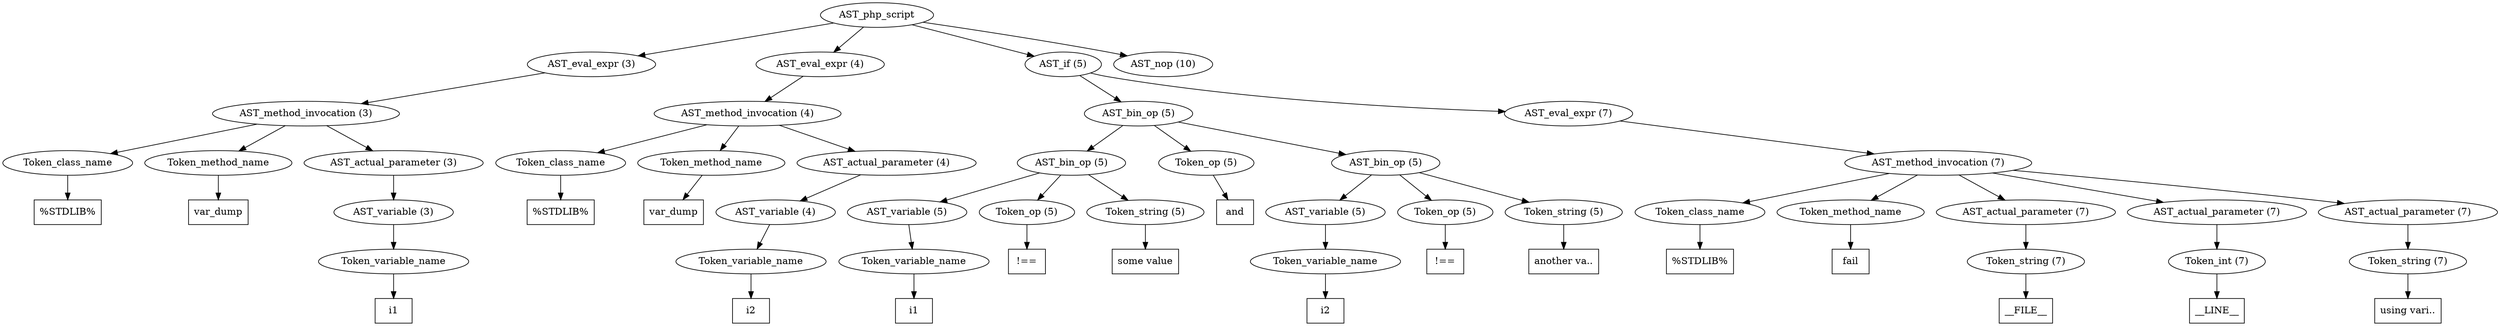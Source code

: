 /*
 * AST in dot format generated by phc -- the PHP compiler
 */

digraph AST {
node_0 [label="AST_php_script"];
node_1 [label="AST_eval_expr (3)"];
node_2 [label="AST_method_invocation (3)"];
node_3 [label="Token_class_name"];
node_4 [label="%STDLIB%", shape=box]
node_3 -> node_4;
node_5 [label="Token_method_name"];
node_6 [label="var_dump", shape=box]
node_5 -> node_6;
node_7 [label="AST_actual_parameter (3)"];
node_8 [label="AST_variable (3)"];
node_9 [label="Token_variable_name"];
node_10 [label="i1", shape=box]
node_9 -> node_10;
node_8 -> node_9;
node_7 -> node_8;
node_2 -> node_7;
node_2 -> node_5;
node_2 -> node_3;
node_1 -> node_2;
node_11 [label="AST_eval_expr (4)"];
node_12 [label="AST_method_invocation (4)"];
node_13 [label="Token_class_name"];
node_14 [label="%STDLIB%", shape=box]
node_13 -> node_14;
node_15 [label="Token_method_name"];
node_16 [label="var_dump", shape=box]
node_15 -> node_16;
node_17 [label="AST_actual_parameter (4)"];
node_18 [label="AST_variable (4)"];
node_19 [label="Token_variable_name"];
node_20 [label="i2", shape=box]
node_19 -> node_20;
node_18 -> node_19;
node_17 -> node_18;
node_12 -> node_17;
node_12 -> node_15;
node_12 -> node_13;
node_11 -> node_12;
node_21 [label="AST_if (5)"];
node_22 [label="AST_bin_op (5)"];
node_23 [label="AST_bin_op (5)"];
node_24 [label="AST_variable (5)"];
node_25 [label="Token_variable_name"];
node_26 [label="i1", shape=box]
node_25 -> node_26;
node_24 -> node_25;
node_27 [label="Token_op (5)"];
node_28 [label="!==", shape=box]
node_27 -> node_28;
node_29 [label="Token_string (5)"];
node_30 [label="some value", shape=box]
node_29 -> node_30;
node_23 -> node_29;
node_23 -> node_27;
node_23 -> node_24;
node_31 [label="Token_op (5)"];
node_32 [label="and", shape=box]
node_31 -> node_32;
node_33 [label="AST_bin_op (5)"];
node_34 [label="AST_variable (5)"];
node_35 [label="Token_variable_name"];
node_36 [label="i2", shape=box]
node_35 -> node_36;
node_34 -> node_35;
node_37 [label="Token_op (5)"];
node_38 [label="!==", shape=box]
node_37 -> node_38;
node_39 [label="Token_string (5)"];
node_40 [label="another va..", shape=box]
node_39 -> node_40;
node_33 -> node_39;
node_33 -> node_37;
node_33 -> node_34;
node_22 -> node_33;
node_22 -> node_31;
node_22 -> node_23;
node_41 [label="AST_eval_expr (7)"];
node_42 [label="AST_method_invocation (7)"];
node_43 [label="Token_class_name"];
node_44 [label="%STDLIB%", shape=box]
node_43 -> node_44;
node_45 [label="Token_method_name"];
node_46 [label="fail", shape=box]
node_45 -> node_46;
node_47 [label="AST_actual_parameter (7)"];
node_48 [label="Token_string (7)"];
node_49 [label="__FILE__", shape=box]
node_48 -> node_49;
node_47 -> node_48;
node_50 [label="AST_actual_parameter (7)"];
node_51 [label="Token_int (7)"];
node_52 [label="__LINE__", shape=box]
node_51 -> node_52;
node_50 -> node_51;
node_53 [label="AST_actual_parameter (7)"];
node_54 [label="Token_string (7)"];
node_55 [label="using vari..", shape=box]
node_54 -> node_55;
node_53 -> node_54;
node_42 -> node_53;
node_42 -> node_50;
node_42 -> node_47;
node_42 -> node_45;
node_42 -> node_43;
node_41 -> node_42;
node_21 -> node_41;
node_21 -> node_22;
node_56 [label="AST_nop (10)"];
node_0 -> node_56;
node_0 -> node_21;
node_0 -> node_11;
node_0 -> node_1;
}
